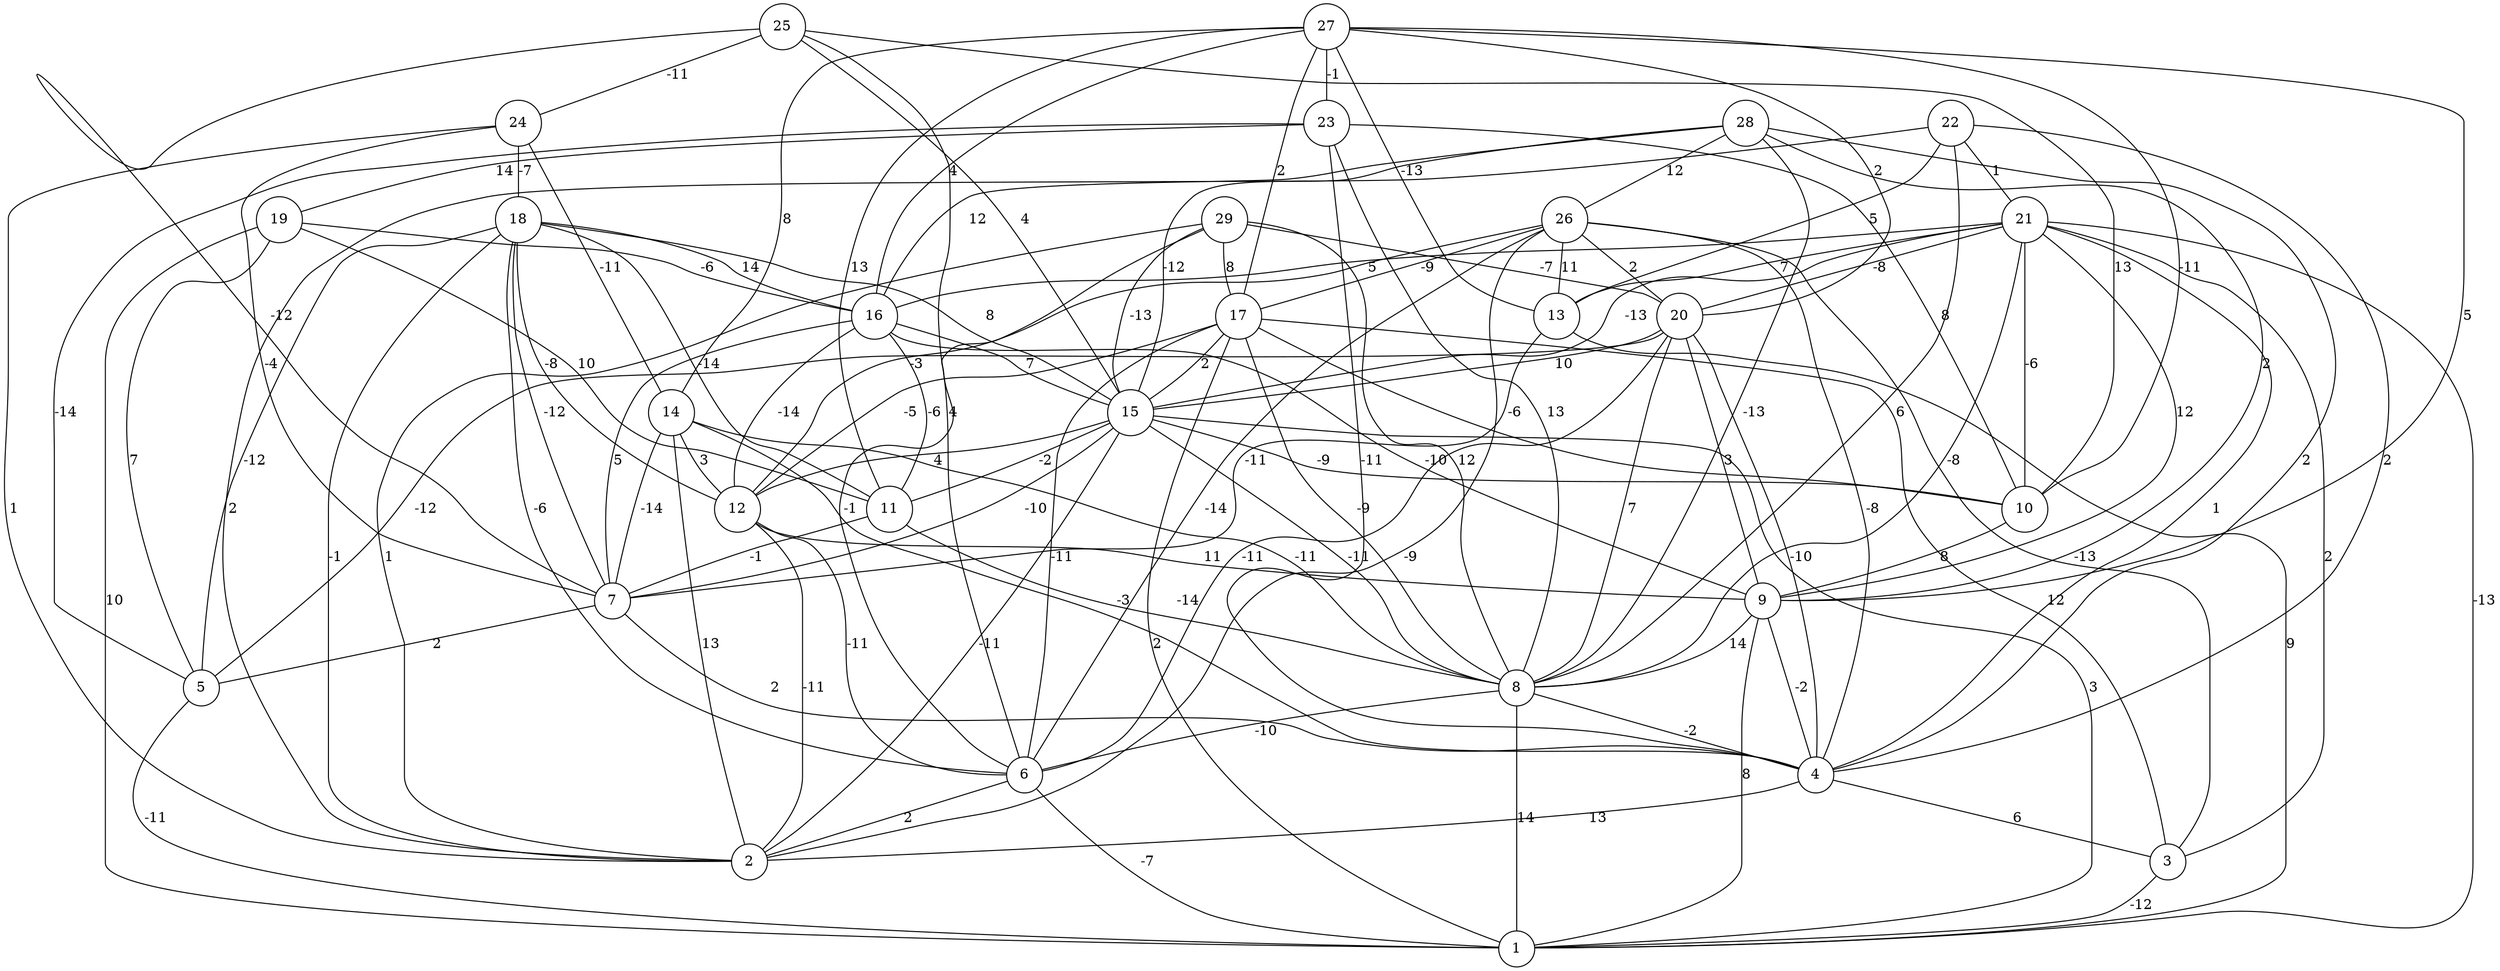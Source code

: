 graph { 
	 fontname="Helvetica,Arial,sans-serif" 
	 node [shape = circle]; 
	 29 -- 2 [label = "1"];
	 29 -- 6 [label = "-1"];
	 29 -- 8 [label = "12"];
	 29 -- 15 [label = "-13"];
	 29 -- 17 [label = "8"];
	 29 -- 20 [label = "-7"];
	 28 -- 4 [label = "2"];
	 28 -- 8 [label = "-13"];
	 28 -- 9 [label = "2"];
	 28 -- 15 [label = "-12"];
	 28 -- 16 [label = "12"];
	 28 -- 26 [label = "12"];
	 27 -- 9 [label = "5"];
	 27 -- 10 [label = "-11"];
	 27 -- 11 [label = "13"];
	 27 -- 13 [label = "-13"];
	 27 -- 14 [label = "8"];
	 27 -- 16 [label = "4"];
	 27 -- 17 [label = "2"];
	 27 -- 20 [label = "2"];
	 27 -- 23 [label = "-1"];
	 26 -- 2 [label = "-9"];
	 26 -- 3 [label = "-13"];
	 26 -- 4 [label = "-8"];
	 26 -- 6 [label = "-14"];
	 26 -- 12 [label = "-3"];
	 26 -- 13 [label = "11"];
	 26 -- 17 [label = "-9"];
	 26 -- 20 [label = "2"];
	 25 -- 6 [label = "4"];
	 25 -- 7 [label = "-12"];
	 25 -- 10 [label = "13"];
	 25 -- 15 [label = "4"];
	 25 -- 24 [label = "-11"];
	 24 -- 2 [label = "1"];
	 24 -- 7 [label = "-4"];
	 24 -- 14 [label = "-11"];
	 24 -- 18 [label = "-7"];
	 23 -- 4 [label = "-11"];
	 23 -- 5 [label = "-14"];
	 23 -- 8 [label = "13"];
	 23 -- 10 [label = "8"];
	 23 -- 19 [label = "14"];
	 22 -- 2 [label = "2"];
	 22 -- 4 [label = "2"];
	 22 -- 8 [label = "6"];
	 22 -- 13 [label = "5"];
	 22 -- 21 [label = "1"];
	 21 -- 1 [label = "-13"];
	 21 -- 3 [label = "2"];
	 21 -- 4 [label = "1"];
	 21 -- 8 [label = "-8"];
	 21 -- 9 [label = "12"];
	 21 -- 10 [label = "-6"];
	 21 -- 13 [label = "7"];
	 21 -- 15 [label = "-13"];
	 21 -- 16 [label = "5"];
	 21 -- 20 [label = "-8"];
	 20 -- 4 [label = "-10"];
	 20 -- 5 [label = "-12"];
	 20 -- 6 [label = "-11"];
	 20 -- 8 [label = "7"];
	 20 -- 9 [label = "3"];
	 20 -- 15 [label = "10"];
	 19 -- 1 [label = "10"];
	 19 -- 5 [label = "7"];
	 19 -- 11 [label = "10"];
	 19 -- 16 [label = "-6"];
	 18 -- 2 [label = "-1"];
	 18 -- 5 [label = "-12"];
	 18 -- 6 [label = "-6"];
	 18 -- 7 [label = "-12"];
	 18 -- 11 [label = "-14"];
	 18 -- 12 [label = "-8"];
	 18 -- 15 [label = "8"];
	 18 -- 16 [label = "14"];
	 17 -- 1 [label = "2"];
	 17 -- 3 [label = "12"];
	 17 -- 6 [label = "-11"];
	 17 -- 8 [label = "-9"];
	 17 -- 10 [label = "-6"];
	 17 -- 12 [label = "-5"];
	 17 -- 15 [label = "2"];
	 16 -- 7 [label = "5"];
	 16 -- 9 [label = "-10"];
	 16 -- 11 [label = "-6"];
	 16 -- 12 [label = "-14"];
	 16 -- 15 [label = "7"];
	 15 -- 1 [label = "3"];
	 15 -- 2 [label = "-11"];
	 15 -- 7 [label = "-10"];
	 15 -- 8 [label = "-11"];
	 15 -- 10 [label = "-9"];
	 15 -- 11 [label = "-2"];
	 15 -- 12 [label = "4"];
	 14 -- 2 [label = "13"];
	 14 -- 4 [label = "-3"];
	 14 -- 7 [label = "-14"];
	 14 -- 8 [label = "-11"];
	 14 -- 12 [label = "3"];
	 13 -- 1 [label = "9"];
	 13 -- 7 [label = "-11"];
	 12 -- 2 [label = "-11"];
	 12 -- 6 [label = "-11"];
	 12 -- 9 [label = "11"];
	 11 -- 7 [label = "-1"];
	 11 -- 8 [label = "-14"];
	 10 -- 9 [label = "8"];
	 9 -- 1 [label = "8"];
	 9 -- 4 [label = "-2"];
	 9 -- 8 [label = "14"];
	 8 -- 1 [label = "14"];
	 8 -- 4 [label = "-2"];
	 8 -- 6 [label = "-10"];
	 7 -- 4 [label = "2"];
	 7 -- 5 [label = "2"];
	 6 -- 1 [label = "-7"];
	 6 -- 2 [label = "2"];
	 5 -- 1 [label = "-11"];
	 4 -- 2 [label = "13"];
	 4 -- 3 [label = "6"];
	 3 -- 1 [label = "-12"];
	 1;
	 2;
	 3;
	 4;
	 5;
	 6;
	 7;
	 8;
	 9;
	 10;
	 11;
	 12;
	 13;
	 14;
	 15;
	 16;
	 17;
	 18;
	 19;
	 20;
	 21;
	 22;
	 23;
	 24;
	 25;
	 26;
	 27;
	 28;
	 29;
}
